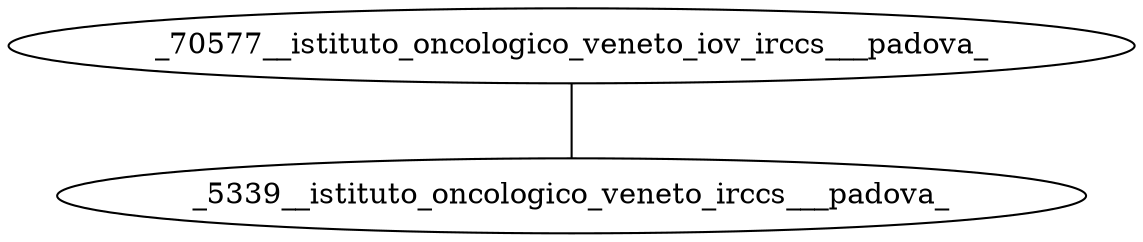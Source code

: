 graph {
_70577__istituto_oncologico_veneto_iov_irccs___padova_ -- _5339__istituto_oncologico_veneto_irccs___padova_
}